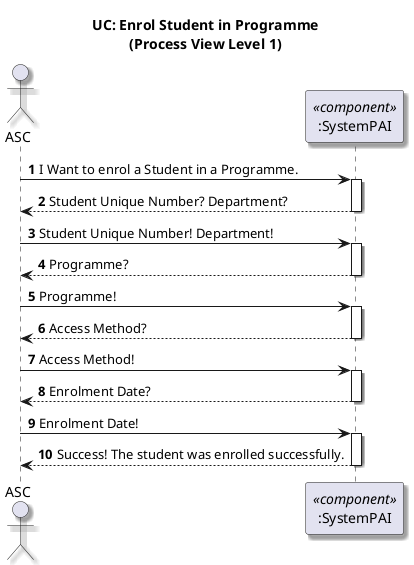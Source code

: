 @startuml
skinparam Shadowing true
title UC: Enrol Student in Programme\n(Process View Level 1)
autonumber

actor ASC as Admin
participant ":SystemPAI" as System <<component>>

Admin -> System  ++: I Want to enrol a Student in a Programme.
System --> Admin  --: Student Unique Number? Department?

Admin -> System  ++: Student Unique Number! Department!
System --> Admin  --: Programme?

Admin -> System  ++: Programme!
System --> Admin  --: Access Method?

Admin -> System  ++: Access Method!
System --> Admin  --: Enrolment Date?

Admin -> System  ++: Enrolment Date!
System --> Admin  --: Success! The student was enrolled successfully.

@enduml